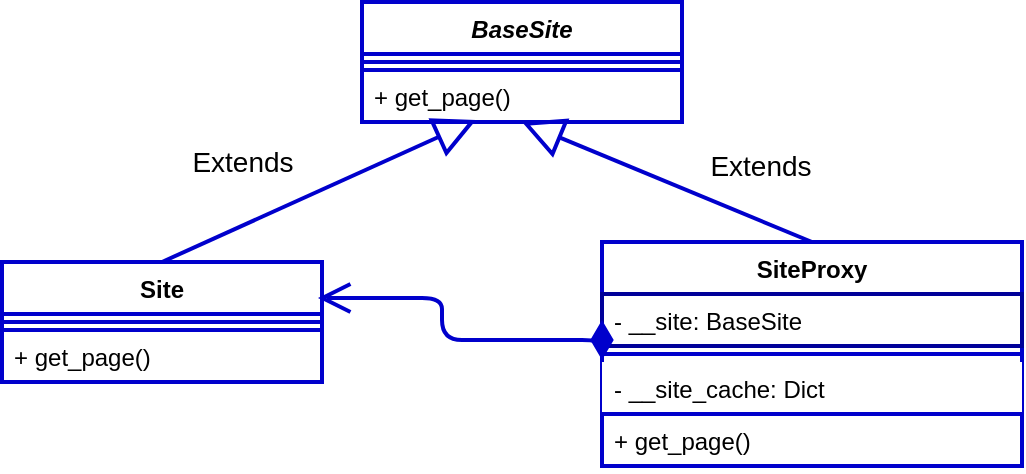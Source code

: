 <mxfile version="21.3.7" type="device">
  <diagram id="fmvoSiL4J2GIDj5xxO-K" name="Page-1">
    <mxGraphModel dx="1032" dy="521" grid="1" gridSize="10" guides="1" tooltips="1" connect="1" arrows="1" fold="1" page="1" pageScale="1" pageWidth="850" pageHeight="1100" background="#ffffff" math="0" shadow="0">
      <root>
        <mxCell id="0" />
        <mxCell id="1" parent="0" />
        <mxCell id="6" value="BaseSite" style="swimlane;fontStyle=3;align=center;verticalAlign=top;childLayout=stackLayout;horizontal=1;startSize=26;horizontalStack=0;resizeParent=1;resizeParentMax=0;resizeLast=0;collapsible=1;marginBottom=0;fontColor=#000000;strokeColor=#0000CC;strokeWidth=2;fillColor=#FFFFFF;" parent="1" vertex="1">
          <mxGeometry x="230" y="90" width="160" height="60" as="geometry" />
        </mxCell>
        <mxCell id="7" value="" style="line;strokeWidth=2;align=left;verticalAlign=middle;spacingTop=-1;spacingLeft=3;spacingRight=3;rotatable=0;labelPosition=right;points=[];portConstraint=eastwest;fontColor=#000000;strokeColor=#0000CC;fillColor=#FFFFFF;" parent="6" vertex="1">
          <mxGeometry y="26" width="160" height="8" as="geometry" />
        </mxCell>
        <mxCell id="8" value="+ get_page()" style="text;align=left;verticalAlign=top;spacingLeft=4;spacingRight=4;overflow=hidden;rotatable=0;points=[[0,0.5],[1,0.5]];portConstraint=eastwest;fontColor=#000000;strokeColor=#0000CC;strokeWidth=2;fillColor=#FFFFFF;" parent="6" vertex="1">
          <mxGeometry y="34" width="160" height="26" as="geometry" />
        </mxCell>
        <mxCell id="17" value="SiteProxy" style="swimlane;fontStyle=1;align=center;verticalAlign=top;childLayout=stackLayout;horizontal=1;startSize=26;horizontalStack=0;resizeParent=1;resizeParentMax=0;resizeLast=0;collapsible=1;marginBottom=0;fontColor=#000000;strokeColor=#0000CC;strokeWidth=2;fillColor=#FFFFFF;" parent="1" vertex="1">
          <mxGeometry x="350" y="210" width="210" height="112" as="geometry" />
        </mxCell>
        <mxCell id="20" value="- __site: BaseSite" style="text;strokeColor=#000099;align=left;verticalAlign=top;spacingLeft=4;spacingRight=4;overflow=hidden;rotatable=0;points=[[0,0.5],[1,0.5]];portConstraint=eastwest;fillColor=#FFFFFF;fontColor=#000000;strokeWidth=2;" parent="17" vertex="1">
          <mxGeometry y="26" width="210" height="26" as="geometry" />
        </mxCell>
        <mxCell id="18" value="" style="line;strokeWidth=2;align=left;verticalAlign=middle;spacingTop=-1;spacingLeft=3;spacingRight=3;rotatable=0;labelPosition=right;points=[];portConstraint=eastwest;fontColor=#000000;strokeColor=#0000CC;fillColor=#FFFFFF;" parent="17" vertex="1">
          <mxGeometry y="52" width="210" height="8" as="geometry" />
        </mxCell>
        <mxCell id="kDz60R3Urchpy8jXaPk6-30" value="- __site_cache: Dict" style="text;strokeColor=none;align=left;verticalAlign=top;spacingLeft=4;spacingRight=4;overflow=hidden;rotatable=0;points=[[0,0.5],[1,0.5]];portConstraint=eastwest;fillColor=#FFFFFF;fontColor=#000000;strokeWidth=2;" vertex="1" parent="17">
          <mxGeometry y="60" width="210" height="26" as="geometry" />
        </mxCell>
        <mxCell id="19" value="+ get_page()" style="text;align=left;verticalAlign=top;spacingLeft=4;spacingRight=4;overflow=hidden;rotatable=0;points=[[0,0.5],[1,0.5]];portConstraint=eastwest;fontColor=#000000;strokeColor=#0000CC;strokeWidth=2;fillColor=#FFFFFF;" parent="17" vertex="1">
          <mxGeometry y="86" width="210" height="26" as="geometry" />
        </mxCell>
        <mxCell id="14" value="Site" style="swimlane;fontStyle=1;align=center;verticalAlign=top;childLayout=stackLayout;horizontal=1;startSize=26;horizontalStack=0;resizeParent=1;resizeParentMax=0;resizeLast=0;collapsible=1;marginBottom=0;fontColor=#000000;strokeColor=#0000CC;strokeWidth=2;fillColor=#FFFFFF;" parent="1" vertex="1">
          <mxGeometry x="50" y="220" width="160" height="60" as="geometry" />
        </mxCell>
        <mxCell id="15" value="" style="line;strokeWidth=2;align=left;verticalAlign=middle;spacingTop=-1;spacingLeft=3;spacingRight=3;rotatable=0;labelPosition=right;points=[];portConstraint=eastwest;fontColor=#000000;strokeColor=#0000CC;fillColor=#FFFFFF;" parent="14" vertex="1">
          <mxGeometry y="26" width="160" height="8" as="geometry" />
        </mxCell>
        <mxCell id="16" value="+ get_page()" style="text;align=left;verticalAlign=top;spacingLeft=4;spacingRight=4;overflow=hidden;rotatable=0;points=[[0,0.5],[1,0.5]];portConstraint=eastwest;fontColor=#000000;strokeColor=#0000CC;strokeWidth=2;fillColor=#FFFFFF;" parent="14" vertex="1">
          <mxGeometry y="34" width="160" height="26" as="geometry" />
        </mxCell>
        <mxCell id="28" value="Extends" style="endArrow=block;endSize=16;endFill=0;html=1;labelBackgroundColor=none;strokeColor=#0000CC;strokeWidth=2;fontColor=#000000;exitX=0.5;exitY=0;exitDx=0;exitDy=0;fontSize=14;entryX=0.356;entryY=0.962;entryDx=0;entryDy=0;entryPerimeter=0;" parent="1" source="14" target="8" edge="1">
          <mxGeometry x="-0.338" y="29" width="160" relative="1" as="geometry">
            <mxPoint x="180" y="338" as="sourcePoint" />
            <mxPoint x="276" y="190" as="targetPoint" />
            <mxPoint as="offset" />
          </mxGeometry>
        </mxCell>
        <mxCell id="29" value="Extends" style="endArrow=block;endSize=16;endFill=0;html=1;labelBackgroundColor=none;strokeColor=#0000CC;strokeWidth=2;fontColor=#000000;entryX=0.5;entryY=1;entryDx=0;entryDy=0;exitX=0.5;exitY=0;exitDx=0;exitDy=0;fontSize=14;" parent="1" source="17" target="6" edge="1">
          <mxGeometry x="-0.504" y="-25" width="160" relative="1" as="geometry">
            <mxPoint x="170" y="440" as="sourcePoint" />
            <mxPoint x="270" y="352" as="targetPoint" />
            <mxPoint as="offset" />
          </mxGeometry>
        </mxCell>
        <mxCell id="30" value="" style="endArrow=open;html=1;endSize=12;startArrow=diamondThin;startSize=14;startFill=1;edgeStyle=orthogonalEdgeStyle;align=left;verticalAlign=bottom;entryX=0.1;entryY=1.1;entryDx=0;entryDy=0;entryPerimeter=0;exitX=0;exitY=0.5;exitDx=0;exitDy=0;strokeWidth=2;strokeColor=#0000CC;fontSize=18;labelBackgroundColor=none;fontColor=#000000;" parent="1" source="20" edge="1">
          <mxGeometry x="0.092" y="-60" relative="1" as="geometry">
            <mxPoint x="240" y="300" as="sourcePoint" />
            <mxPoint x="208" y="238" as="targetPoint" />
            <Array as="points">
              <mxPoint x="270" y="259" />
              <mxPoint x="270" y="238" />
            </Array>
            <mxPoint x="60" y="60" as="offset" />
          </mxGeometry>
        </mxCell>
      </root>
    </mxGraphModel>
  </diagram>
</mxfile>
